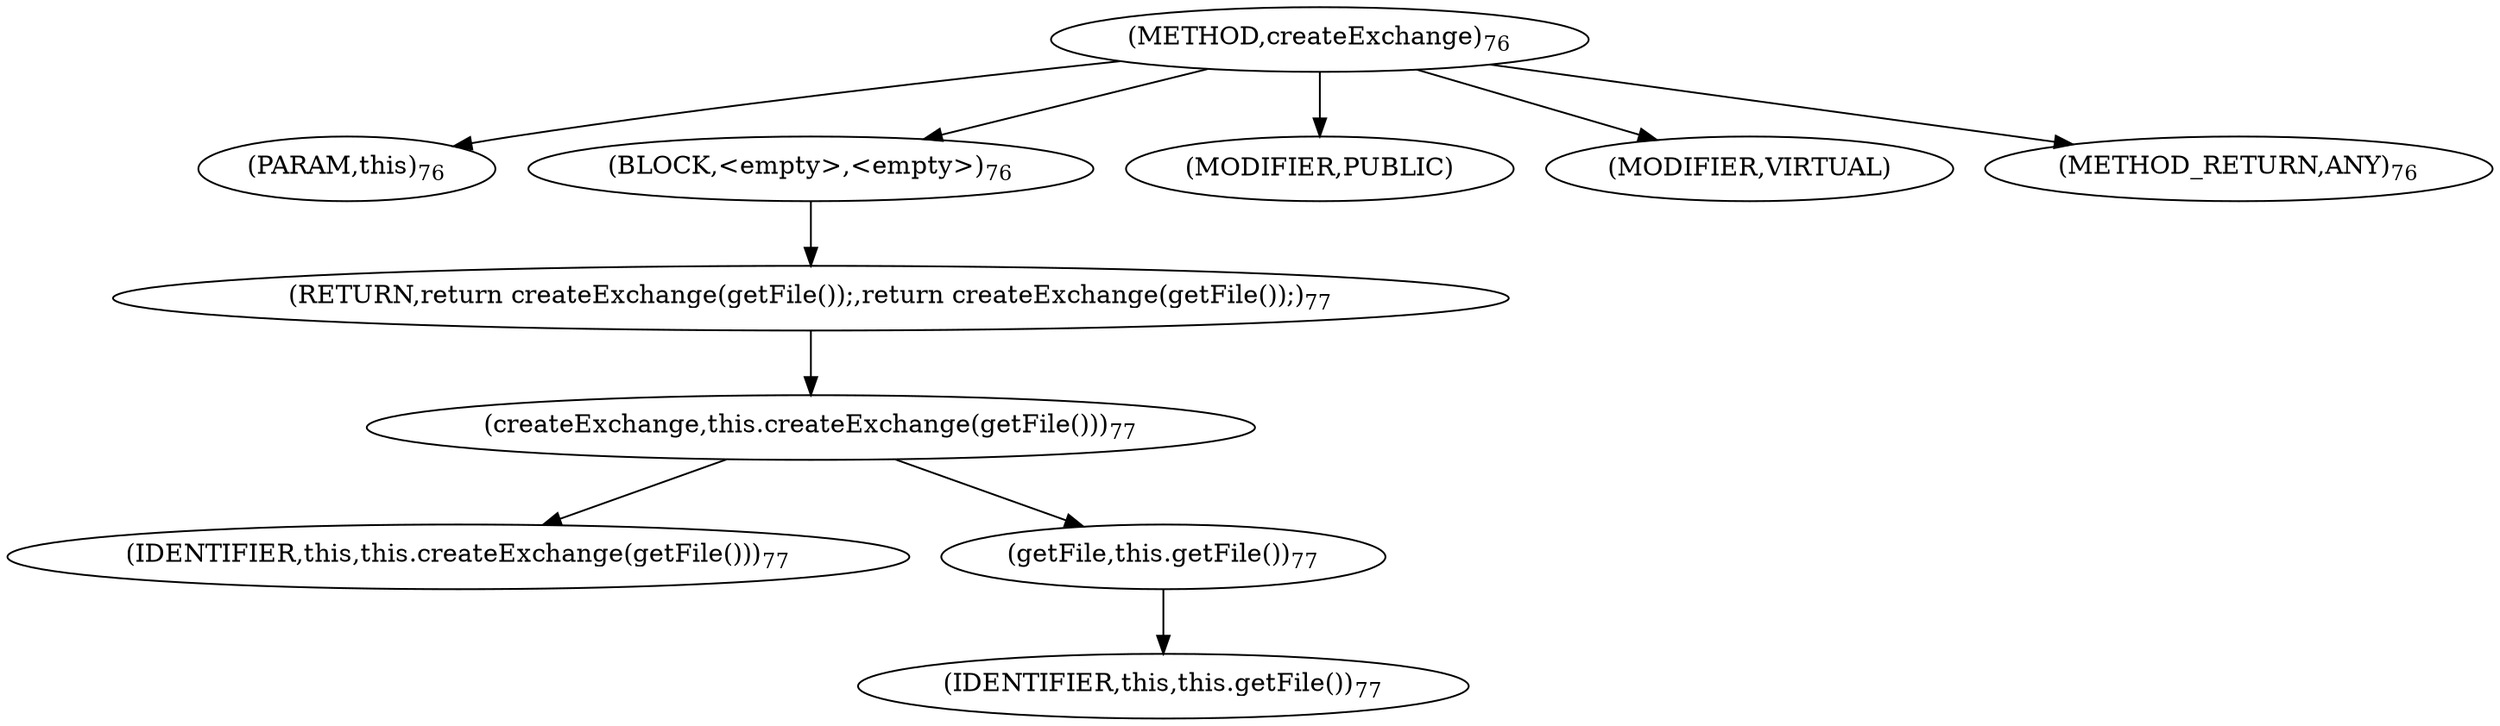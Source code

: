 digraph "createExchange" {  
"100" [label = <(METHOD,createExchange)<SUB>76</SUB>> ]
"18" [label = <(PARAM,this)<SUB>76</SUB>> ]
"101" [label = <(BLOCK,&lt;empty&gt;,&lt;empty&gt;)<SUB>76</SUB>> ]
"102" [label = <(RETURN,return createExchange(getFile());,return createExchange(getFile());)<SUB>77</SUB>> ]
"103" [label = <(createExchange,this.createExchange(getFile()))<SUB>77</SUB>> ]
"19" [label = <(IDENTIFIER,this,this.createExchange(getFile()))<SUB>77</SUB>> ]
"104" [label = <(getFile,this.getFile())<SUB>77</SUB>> ]
"17" [label = <(IDENTIFIER,this,this.getFile())<SUB>77</SUB>> ]
"105" [label = <(MODIFIER,PUBLIC)> ]
"106" [label = <(MODIFIER,VIRTUAL)> ]
"107" [label = <(METHOD_RETURN,ANY)<SUB>76</SUB>> ]
  "100" -> "18" 
  "100" -> "101" 
  "100" -> "105" 
  "100" -> "106" 
  "100" -> "107" 
  "101" -> "102" 
  "102" -> "103" 
  "103" -> "19" 
  "103" -> "104" 
  "104" -> "17" 
}

